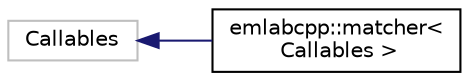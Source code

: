 digraph "Graphical Class Hierarchy"
{
 // LATEX_PDF_SIZE
  edge [fontname="Helvetica",fontsize="10",labelfontname="Helvetica",labelfontsize="10"];
  node [fontname="Helvetica",fontsize="10",shape=record];
  rankdir="LR";
  Node162 [label="Callables",height=0.2,width=0.4,color="grey75", fillcolor="white", style="filled",tooltip=" "];
  Node162 -> Node0 [dir="back",color="midnightblue",fontsize="10",style="solid",fontname="Helvetica"];
  Node0 [label="emlabcpp::matcher\<\l Callables \>",height=0.2,width=0.4,color="black", fillcolor="white", style="filled",URL="$structemlabcpp_1_1matcher.html",tooltip=" "];
}
